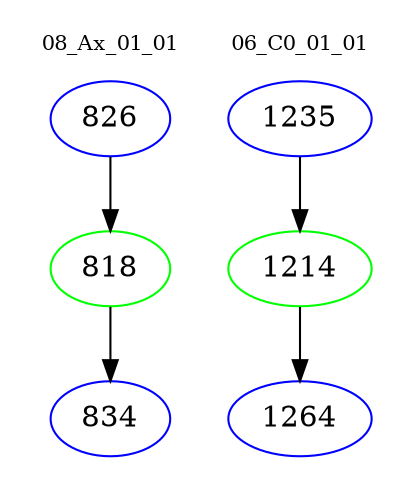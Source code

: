 digraph{
subgraph cluster_0 {
color = white
label = "08_Ax_01_01";
fontsize=10;
T0_826 [label="826", color="blue"]
T0_826 -> T0_818 [color="black"]
T0_818 [label="818", color="green"]
T0_818 -> T0_834 [color="black"]
T0_834 [label="834", color="blue"]
}
subgraph cluster_1 {
color = white
label = "06_C0_01_01";
fontsize=10;
T1_1235 [label="1235", color="blue"]
T1_1235 -> T1_1214 [color="black"]
T1_1214 [label="1214", color="green"]
T1_1214 -> T1_1264 [color="black"]
T1_1264 [label="1264", color="blue"]
}
}
